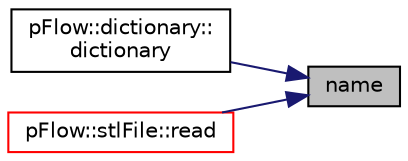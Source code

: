 digraph "name"
{
 // LATEX_PDF_SIZE
  edge [fontname="Helvetica",fontsize="10",labelfontname="Helvetica",labelfontsize="10"];
  node [fontname="Helvetica",fontsize="10",shape=record];
  rankdir="RL";
  Node1 [label="name",height=0.2,width=0.4,color="black", fillcolor="grey75", style="filled", fontcolor="black",tooltip="Return the name of the stream."];
  Node1 -> Node2 [dir="back",color="midnightblue",fontsize="10",style="solid",fontname="Helvetica"];
  Node2 [label="pFlow::dictionary::\ldictionary",height=0.2,width=0.4,color="black", fillcolor="white", style="filled",URL="$classpFlow_1_1dictionary.html#a5de3e57e04d59bc11f6c540fa5e84ea2",tooltip="construct a dictionary with name and read it from file"];
  Node1 -> Node3 [dir="back",color="midnightblue",fontsize="10",style="solid",fontname="Helvetica"];
  Node3 [label="pFlow::stlFile::read",height=0.2,width=0.4,color="red", fillcolor="white", style="filled",URL="$classpFlow_1_1stlFile.html#af816873151ddb0126e98bb2f914d8ed5",tooltip=" "];
}
